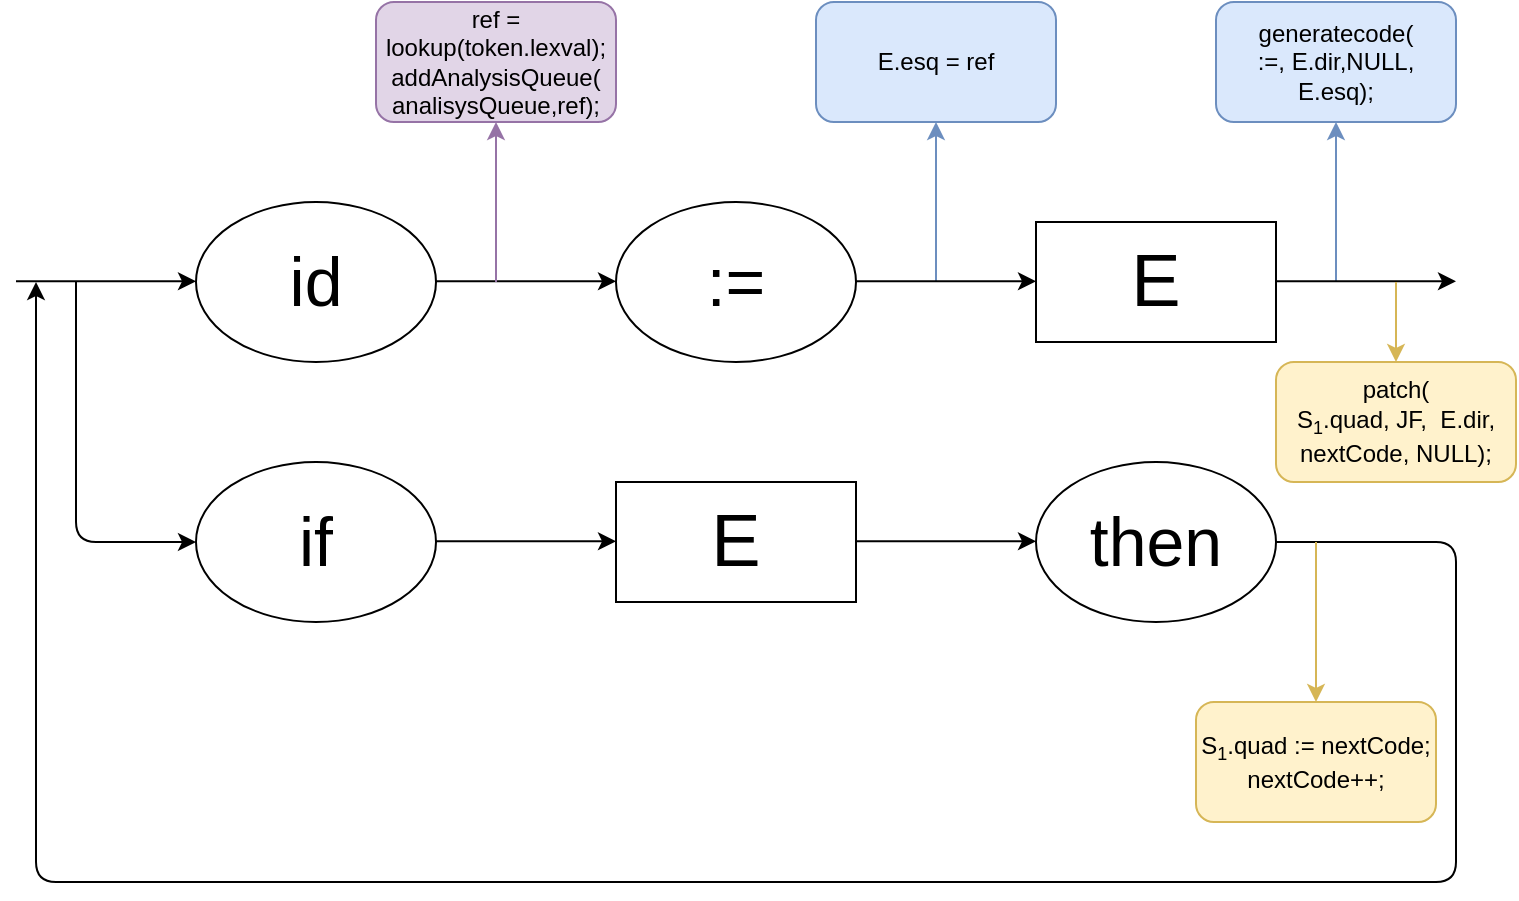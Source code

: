 <mxfile version="12.8.4" type="device"><diagram id="I5BP6vOR_1D-y6K9_unL" name="Page-1"><mxGraphModel dx="1808" dy="521" grid="1" gridSize="10" guides="1" tooltips="1" connect="1" arrows="1" fold="1" page="1" pageScale="1" pageWidth="827" pageHeight="1169" math="0" shadow="0"><root><mxCell id="0"/><mxCell id="1" parent="0"/><mxCell id="xMfGwk7uIgplOFApc9L2-19" value="" style="group" parent="1" vertex="1" connectable="0"><mxGeometry width="750" height="440" as="geometry"/></mxCell><mxCell id="mNzc_3emTs2xzZM6ns_z-2" value="ref =&lt;br&gt;lookup(token.lexval);&lt;br&gt;addAnalysisQueue(&lt;br&gt;analisysQueue,ref);" style="rounded=1;whiteSpace=wrap;html=1;fillColor=#e1d5e7;strokeColor=#9673a6;" parent="xMfGwk7uIgplOFApc9L2-19" vertex="1"><mxGeometry x="180" width="120" height="60" as="geometry"/></mxCell><mxCell id="xMfGwk7uIgplOFApc9L2-4" value="" style="endArrow=classic;html=1;fillColor=#dae8fc;strokeColor=#6c8ebf;" parent="xMfGwk7uIgplOFApc9L2-19" edge="1"><mxGeometry width="50" height="50" relative="1" as="geometry"><mxPoint x="460" y="140" as="sourcePoint"/><mxPoint x="460" y="60" as="targetPoint"/></mxGeometry></mxCell><mxCell id="xMfGwk7uIgplOFApc9L2-5" value="E.esq = ref" style="rounded=1;whiteSpace=wrap;html=1;fillColor=#dae8fc;strokeColor=#6c8ebf;" parent="xMfGwk7uIgplOFApc9L2-19" vertex="1"><mxGeometry x="400" width="120" height="60" as="geometry"/></mxCell><mxCell id="xMfGwk7uIgplOFApc9L2-6" value="" style="endArrow=classic;html=1;fillColor=#dae8fc;strokeColor=#6c8ebf;" parent="xMfGwk7uIgplOFApc9L2-19" edge="1"><mxGeometry width="50" height="50" relative="1" as="geometry"><mxPoint x="660" y="140" as="sourcePoint"/><mxPoint x="660" y="60" as="targetPoint"/></mxGeometry></mxCell><mxCell id="xMfGwk7uIgplOFApc9L2-7" value="generatecode(&lt;br&gt;:=, E.dir,NULL, E.esq);" style="rounded=1;whiteSpace=wrap;html=1;fillColor=#dae8fc;strokeColor=#6c8ebf;" parent="xMfGwk7uIgplOFApc9L2-19" vertex="1"><mxGeometry x="600" width="120" height="60" as="geometry"/></mxCell><mxCell id="Dvv93qsHE8iZuxDN588F-12" value="&lt;font style=&quot;font-size: 34px&quot;&gt;id&lt;/font&gt;" style="ellipse;whiteSpace=wrap;html=1;" parent="xMfGwk7uIgplOFApc9L2-19" vertex="1"><mxGeometry x="90" y="100" width="120" height="80" as="geometry"/></mxCell><mxCell id="Dvv93qsHE8iZuxDN588F-13" value="" style="endArrow=classic;html=1;entryX=0;entryY=0.5;entryDx=0;entryDy=0;" parent="xMfGwk7uIgplOFApc9L2-19" edge="1"><mxGeometry width="50" height="50" relative="1" as="geometry"><mxPoint x="210" y="139.64" as="sourcePoint"/><mxPoint x="300" y="139.64" as="targetPoint"/></mxGeometry></mxCell><mxCell id="Dvv93qsHE8iZuxDN588F-16" value="" style="endArrow=classic;html=1;entryX=0;entryY=0.5;entryDx=0;entryDy=0;" parent="xMfGwk7uIgplOFApc9L2-19" edge="1"><mxGeometry width="50" height="50" relative="1" as="geometry"><mxPoint y="139.64" as="sourcePoint"/><mxPoint x="90" y="139.64" as="targetPoint"/></mxGeometry></mxCell><mxCell id="Dvv93qsHE8iZuxDN588F-28" value="" style="endArrow=classic;html=1;" parent="xMfGwk7uIgplOFApc9L2-19" edge="1"><mxGeometry width="50" height="50" relative="1" as="geometry"><mxPoint x="30" y="140" as="sourcePoint"/><mxPoint x="90" y="270" as="targetPoint"/><Array as="points"><mxPoint x="30" y="270"/></Array></mxGeometry></mxCell><mxCell id="Dvv93qsHE8iZuxDN588F-37" value="&lt;font style=&quot;font-size: 37px&quot;&gt;E&lt;/font&gt;" style="rounded=0;whiteSpace=wrap;html=1;" parent="xMfGwk7uIgplOFApc9L2-19" vertex="1"><mxGeometry x="510" y="110" width="120" height="60" as="geometry"/></mxCell><mxCell id="Dvv93qsHE8iZuxDN588F-38" value="" style="endArrow=classic;html=1;entryX=0;entryY=0.5;entryDx=0;entryDy=0;" parent="xMfGwk7uIgplOFApc9L2-19" edge="1"><mxGeometry width="50" height="50" relative="1" as="geometry"><mxPoint x="630" y="139.64" as="sourcePoint"/><mxPoint x="720" y="139.64" as="targetPoint"/></mxGeometry></mxCell><mxCell id="Dvv93qsHE8iZuxDN588F-42" value="&lt;font style=&quot;font-size: 34px&quot;&gt;:=&lt;/font&gt;" style="ellipse;whiteSpace=wrap;html=1;" parent="xMfGwk7uIgplOFApc9L2-19" vertex="1"><mxGeometry x="300" y="100" width="120" height="80" as="geometry"/></mxCell><mxCell id="Dvv93qsHE8iZuxDN588F-43" value="" style="endArrow=classic;html=1;entryX=0;entryY=0.5;entryDx=0;entryDy=0;" parent="xMfGwk7uIgplOFApc9L2-19" edge="1"><mxGeometry width="50" height="50" relative="1" as="geometry"><mxPoint x="420" y="139.64" as="sourcePoint"/><mxPoint x="510" y="139.64" as="targetPoint"/></mxGeometry></mxCell><mxCell id="Dvv93qsHE8iZuxDN588F-44" value="&lt;font style=&quot;font-size: 34px&quot;&gt;if&lt;/font&gt;" style="ellipse;whiteSpace=wrap;html=1;" parent="xMfGwk7uIgplOFApc9L2-19" vertex="1"><mxGeometry x="90" y="230" width="120" height="80" as="geometry"/></mxCell><mxCell id="Dvv93qsHE8iZuxDN588F-45" value="&lt;font style=&quot;font-size: 37px&quot;&gt;E&lt;/font&gt;" style="rounded=0;whiteSpace=wrap;html=1;" parent="xMfGwk7uIgplOFApc9L2-19" vertex="1"><mxGeometry x="300" y="240" width="120" height="60" as="geometry"/></mxCell><mxCell id="Dvv93qsHE8iZuxDN588F-46" value="" style="endArrow=classic;html=1;entryX=0;entryY=0.5;entryDx=0;entryDy=0;" parent="xMfGwk7uIgplOFApc9L2-19" edge="1"><mxGeometry width="50" height="50" relative="1" as="geometry"><mxPoint x="420" y="269.64" as="sourcePoint"/><mxPoint x="510" y="269.64" as="targetPoint"/></mxGeometry></mxCell><mxCell id="Dvv93qsHE8iZuxDN588F-47" value="" style="endArrow=classic;html=1;entryX=0;entryY=0.5;entryDx=0;entryDy=0;" parent="xMfGwk7uIgplOFApc9L2-19" edge="1"><mxGeometry width="50" height="50" relative="1" as="geometry"><mxPoint x="210" y="269.64" as="sourcePoint"/><mxPoint x="300" y="269.64" as="targetPoint"/></mxGeometry></mxCell><mxCell id="Dvv93qsHE8iZuxDN588F-48" value="&lt;font style=&quot;font-size: 34px&quot;&gt;then&lt;/font&gt;" style="ellipse;whiteSpace=wrap;html=1;" parent="xMfGwk7uIgplOFApc9L2-19" vertex="1"><mxGeometry x="510" y="230" width="120" height="80" as="geometry"/></mxCell><mxCell id="Dvv93qsHE8iZuxDN588F-49" value="" style="endArrow=classic;html=1;exitX=1;exitY=0.5;exitDx=0;exitDy=0;" parent="xMfGwk7uIgplOFApc9L2-19" source="Dvv93qsHE8iZuxDN588F-48" edge="1"><mxGeometry width="50" height="50" relative="1" as="geometry"><mxPoint x="640" y="269.64" as="sourcePoint"/><mxPoint x="10" y="140" as="targetPoint"/><Array as="points"><mxPoint x="720" y="270"/><mxPoint x="720" y="440"/><mxPoint x="10" y="440"/></Array></mxGeometry></mxCell><mxCell id="mNzc_3emTs2xzZM6ns_z-1" value="" style="endArrow=classic;html=1;fillColor=#e1d5e7;strokeColor=#9673a6;" parent="xMfGwk7uIgplOFApc9L2-19" edge="1"><mxGeometry width="50" height="50" relative="1" as="geometry"><mxPoint x="240" y="140" as="sourcePoint"/><mxPoint x="240" y="60" as="targetPoint"/></mxGeometry></mxCell><mxCell id="xMfGwk7uIgplOFApc9L2-15" value="" style="endArrow=classic;html=1;fillColor=#fff2cc;strokeColor=#d6b656;" parent="xMfGwk7uIgplOFApc9L2-19" edge="1"><mxGeometry width="50" height="50" relative="1" as="geometry"><mxPoint x="650" y="270" as="sourcePoint"/><mxPoint x="650" y="350" as="targetPoint"/></mxGeometry></mxCell><mxCell id="xMfGwk7uIgplOFApc9L2-16" value="S&lt;sub&gt;&lt;font style=&quot;font-size: 9px&quot;&gt;1&lt;/font&gt;&lt;/sub&gt;.quad := nextCode; nextCode++;" style="rounded=1;whiteSpace=wrap;html=1;fillColor=#fff2cc;strokeColor=#d6b656;" parent="xMfGwk7uIgplOFApc9L2-19" vertex="1"><mxGeometry x="590" y="350" width="120" height="60" as="geometry"/></mxCell><mxCell id="xMfGwk7uIgplOFApc9L2-17" value="" style="endArrow=classic;html=1;fillColor=#fff2cc;strokeColor=#d6b656;" parent="xMfGwk7uIgplOFApc9L2-19" edge="1"><mxGeometry width="50" height="50" relative="1" as="geometry"><mxPoint x="690" y="140.0" as="sourcePoint"/><mxPoint x="690" y="180" as="targetPoint"/></mxGeometry></mxCell><mxCell id="xMfGwk7uIgplOFApc9L2-18" value="patch(&lt;br&gt;S&lt;sub&gt;&lt;font style=&quot;font-size: 9px&quot;&gt;1&lt;/font&gt;&lt;/sub&gt;.quad, JF,&amp;nbsp; E.dir,&lt;br&gt;nextCode, NULL);" style="rounded=1;whiteSpace=wrap;html=1;fillColor=#fff2cc;strokeColor=#d6b656;" parent="xMfGwk7uIgplOFApc9L2-19" vertex="1"><mxGeometry x="630" y="180" width="120" height="60" as="geometry"/></mxCell></root></mxGraphModel></diagram></mxfile>